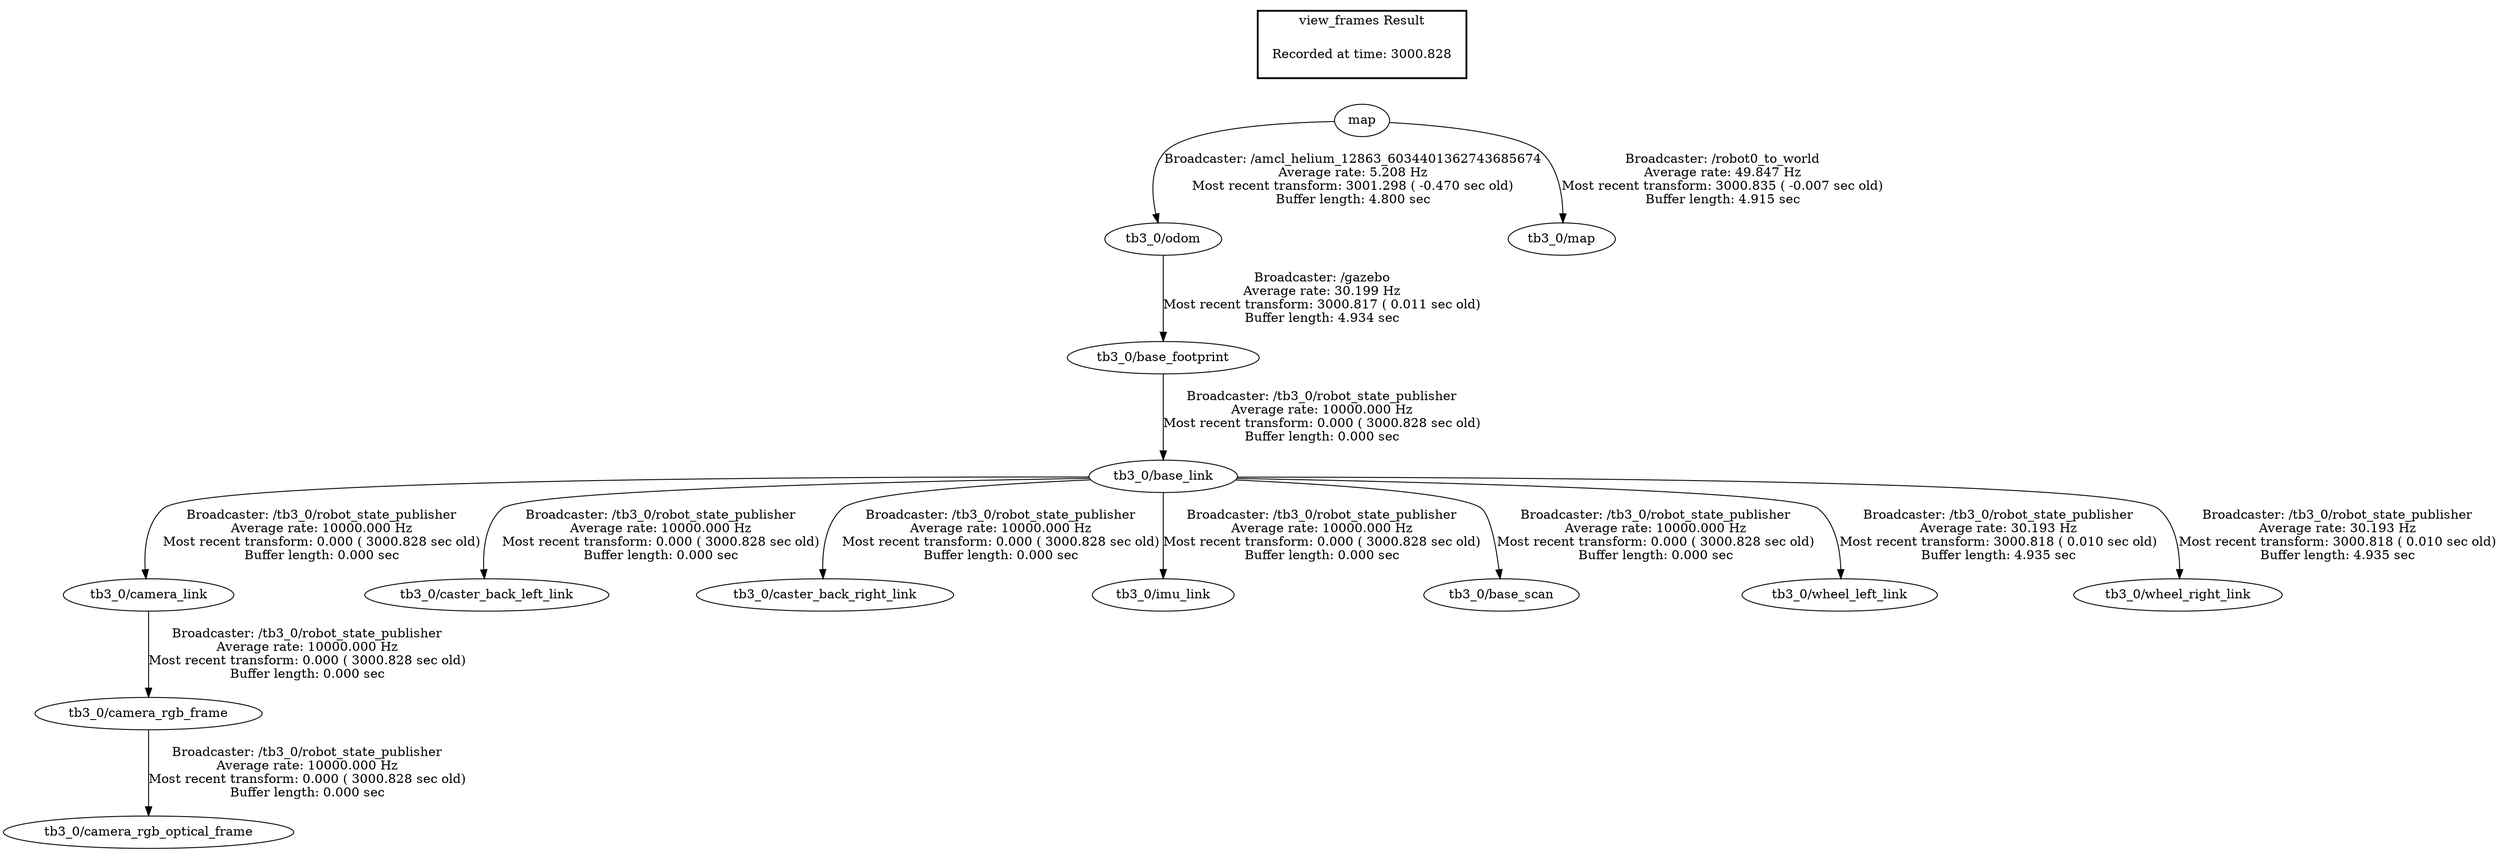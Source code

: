 digraph G {
"tb3_0/base_footprint" -> "tb3_0/base_link"[label="Broadcaster: /tb3_0/robot_state_publisher\nAverage rate: 10000.000 Hz\nMost recent transform: 0.000 ( 3000.828 sec old)\nBuffer length: 0.000 sec\n"];
"tb3_0/odom" -> "tb3_0/base_footprint"[label="Broadcaster: /gazebo\nAverage rate: 30.199 Hz\nMost recent transform: 3000.817 ( 0.011 sec old)\nBuffer length: 4.934 sec\n"];
"tb3_0/base_link" -> "tb3_0/camera_link"[label="Broadcaster: /tb3_0/robot_state_publisher\nAverage rate: 10000.000 Hz\nMost recent transform: 0.000 ( 3000.828 sec old)\nBuffer length: 0.000 sec\n"];
"tb3_0/camera_link" -> "tb3_0/camera_rgb_frame"[label="Broadcaster: /tb3_0/robot_state_publisher\nAverage rate: 10000.000 Hz\nMost recent transform: 0.000 ( 3000.828 sec old)\nBuffer length: 0.000 sec\n"];
"tb3_0/camera_rgb_frame" -> "tb3_0/camera_rgb_optical_frame"[label="Broadcaster: /tb3_0/robot_state_publisher\nAverage rate: 10000.000 Hz\nMost recent transform: 0.000 ( 3000.828 sec old)\nBuffer length: 0.000 sec\n"];
"tb3_0/base_link" -> "tb3_0/caster_back_left_link"[label="Broadcaster: /tb3_0/robot_state_publisher\nAverage rate: 10000.000 Hz\nMost recent transform: 0.000 ( 3000.828 sec old)\nBuffer length: 0.000 sec\n"];
"tb3_0/base_link" -> "tb3_0/caster_back_right_link"[label="Broadcaster: /tb3_0/robot_state_publisher\nAverage rate: 10000.000 Hz\nMost recent transform: 0.000 ( 3000.828 sec old)\nBuffer length: 0.000 sec\n"];
"tb3_0/base_link" -> "tb3_0/imu_link"[label="Broadcaster: /tb3_0/robot_state_publisher\nAverage rate: 10000.000 Hz\nMost recent transform: 0.000 ( 3000.828 sec old)\nBuffer length: 0.000 sec\n"];
"tb3_0/base_link" -> "tb3_0/base_scan"[label="Broadcaster: /tb3_0/robot_state_publisher\nAverage rate: 10000.000 Hz\nMost recent transform: 0.000 ( 3000.828 sec old)\nBuffer length: 0.000 sec\n"];
"map" -> "tb3_0/odom"[label="Broadcaster: /amcl_helium_12863_6034401362743685674\nAverage rate: 5.208 Hz\nMost recent transform: 3001.298 ( -0.470 sec old)\nBuffer length: 4.800 sec\n"];
"tb3_0/base_link" -> "tb3_0/wheel_left_link"[label="Broadcaster: /tb3_0/robot_state_publisher\nAverage rate: 30.193 Hz\nMost recent transform: 3000.818 ( 0.010 sec old)\nBuffer length: 4.935 sec\n"];
"tb3_0/base_link" -> "tb3_0/wheel_right_link"[label="Broadcaster: /tb3_0/robot_state_publisher\nAverage rate: 30.193 Hz\nMost recent transform: 3000.818 ( 0.010 sec old)\nBuffer length: 4.935 sec\n"];
"map" -> "tb3_0/map"[label="Broadcaster: /robot0_to_world\nAverage rate: 49.847 Hz\nMost recent transform: 3000.835 ( -0.007 sec old)\nBuffer length: 4.915 sec\n"];
edge [style=invis];
 subgraph cluster_legend { style=bold; color=black; label ="view_frames Result";
"Recorded at time: 3000.828"[ shape=plaintext ] ;
 }->"map";
}